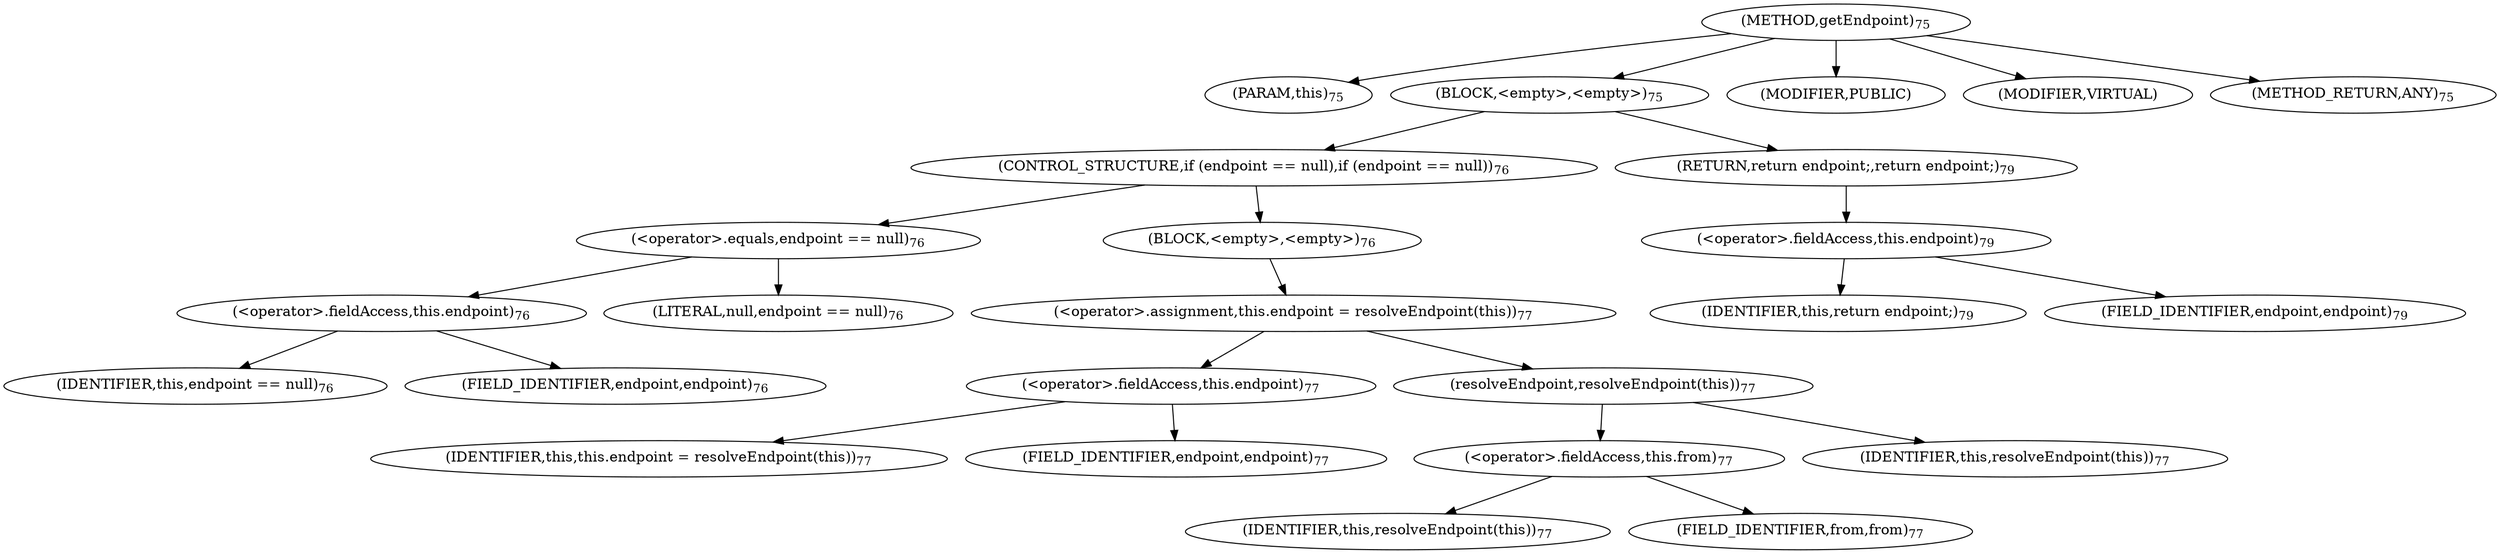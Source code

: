 digraph "getEndpoint" {  
"172" [label = <(METHOD,getEndpoint)<SUB>75</SUB>> ]
"10" [label = <(PARAM,this)<SUB>75</SUB>> ]
"173" [label = <(BLOCK,&lt;empty&gt;,&lt;empty&gt;)<SUB>75</SUB>> ]
"174" [label = <(CONTROL_STRUCTURE,if (endpoint == null),if (endpoint == null))<SUB>76</SUB>> ]
"175" [label = <(&lt;operator&gt;.equals,endpoint == null)<SUB>76</SUB>> ]
"176" [label = <(&lt;operator&gt;.fieldAccess,this.endpoint)<SUB>76</SUB>> ]
"177" [label = <(IDENTIFIER,this,endpoint == null)<SUB>76</SUB>> ]
"178" [label = <(FIELD_IDENTIFIER,endpoint,endpoint)<SUB>76</SUB>> ]
"179" [label = <(LITERAL,null,endpoint == null)<SUB>76</SUB>> ]
"180" [label = <(BLOCK,&lt;empty&gt;,&lt;empty&gt;)<SUB>76</SUB>> ]
"181" [label = <(&lt;operator&gt;.assignment,this.endpoint = resolveEndpoint(this))<SUB>77</SUB>> ]
"182" [label = <(&lt;operator&gt;.fieldAccess,this.endpoint)<SUB>77</SUB>> ]
"183" [label = <(IDENTIFIER,this,this.endpoint = resolveEndpoint(this))<SUB>77</SUB>> ]
"184" [label = <(FIELD_IDENTIFIER,endpoint,endpoint)<SUB>77</SUB>> ]
"185" [label = <(resolveEndpoint,resolveEndpoint(this))<SUB>77</SUB>> ]
"186" [label = <(&lt;operator&gt;.fieldAccess,this.from)<SUB>77</SUB>> ]
"187" [label = <(IDENTIFIER,this,resolveEndpoint(this))<SUB>77</SUB>> ]
"188" [label = <(FIELD_IDENTIFIER,from,from)<SUB>77</SUB>> ]
"9" [label = <(IDENTIFIER,this,resolveEndpoint(this))<SUB>77</SUB>> ]
"189" [label = <(RETURN,return endpoint;,return endpoint;)<SUB>79</SUB>> ]
"190" [label = <(&lt;operator&gt;.fieldAccess,this.endpoint)<SUB>79</SUB>> ]
"191" [label = <(IDENTIFIER,this,return endpoint;)<SUB>79</SUB>> ]
"192" [label = <(FIELD_IDENTIFIER,endpoint,endpoint)<SUB>79</SUB>> ]
"193" [label = <(MODIFIER,PUBLIC)> ]
"194" [label = <(MODIFIER,VIRTUAL)> ]
"195" [label = <(METHOD_RETURN,ANY)<SUB>75</SUB>> ]
  "172" -> "10" 
  "172" -> "173" 
  "172" -> "193" 
  "172" -> "194" 
  "172" -> "195" 
  "173" -> "174" 
  "173" -> "189" 
  "174" -> "175" 
  "174" -> "180" 
  "175" -> "176" 
  "175" -> "179" 
  "176" -> "177" 
  "176" -> "178" 
  "180" -> "181" 
  "181" -> "182" 
  "181" -> "185" 
  "182" -> "183" 
  "182" -> "184" 
  "185" -> "186" 
  "185" -> "9" 
  "186" -> "187" 
  "186" -> "188" 
  "189" -> "190" 
  "190" -> "191" 
  "190" -> "192" 
}
